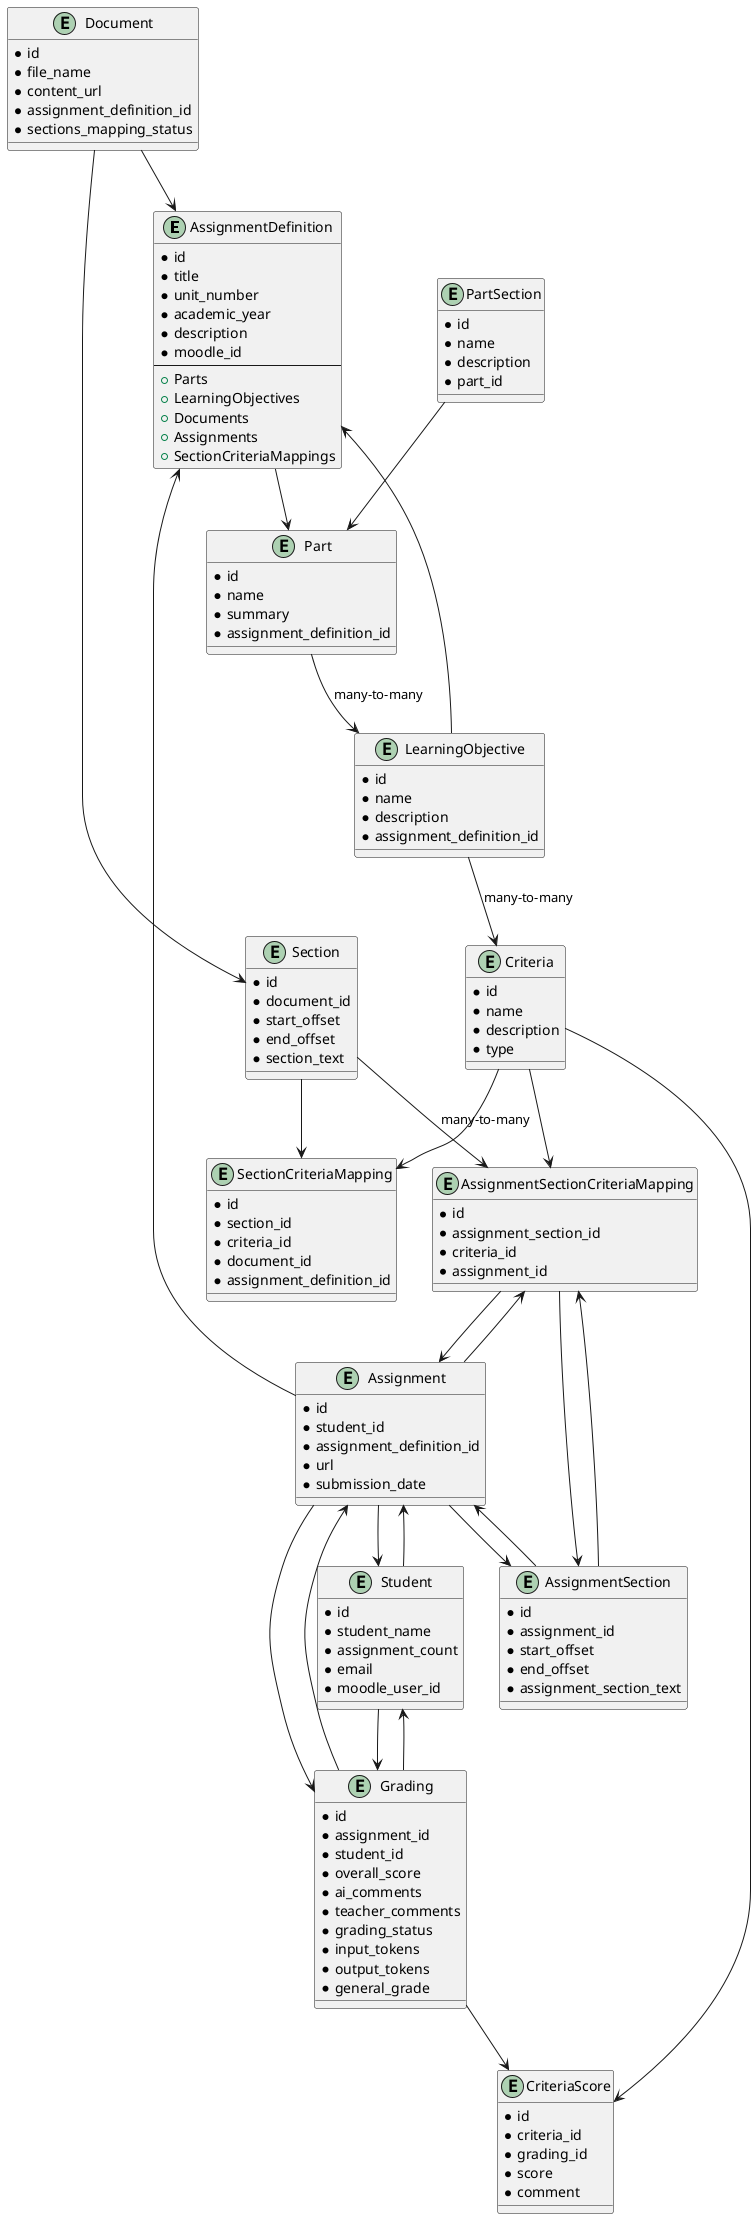 @startuml

entity AssignmentDefinition {
  * id
  * title
  * unit_number
  * academic_year
  * description
  * moodle_id
  --
  + Parts
  + LearningObjectives
  + Documents
  + Assignments
  + SectionCriteriaMappings
}

entity Part {
  * id
  * name
  * summary
  * assignment_definition_id
}

entity PartSection {
  * id
  * name
  * description
  * part_id
}

entity LearningObjective {
  * id
  * name
  * description
  * assignment_definition_id
}

entity Criteria {
  * id
  * name
  * description
  * type
}

entity CriteriaScore {
  * id
  * criteria_id
  * grading_id
  * score
  * comment
}

entity Document {
  * id
  * file_name
  * content_url
  * assignment_definition_id
  * sections_mapping_status
}

entity Section {
  * id
  * document_id
  * start_offset
  * end_offset
  * section_text
}

entity SectionCriteriaMapping {
  * id
  * section_id
  * criteria_id
  * document_id
  * assignment_definition_id
}

entity Assignment {
  * id
  * student_id
  * assignment_definition_id
  * url
  * submission_date
}

entity AssignmentSection {
  * id
  * assignment_id
  * start_offset
  * end_offset
  * assignment_section_text
}

entity AssignmentSectionCriteriaMapping {
  * id
  * assignment_section_id
  * criteria_id
  * assignment_id
}

entity Grading {
  * id
  * assignment_id
  * student_id
  * overall_score
  * ai_comments
  * teacher_comments
  * grading_status
  * input_tokens
  * output_tokens
  * general_grade
}

entity Student {
  * id
  * student_name
  * assignment_count
  * email
  * moodle_user_id
}

AssignmentDefinition --> Part
PartSection --> Part
Part --> LearningObjective : many-to-many
LearningObjective --> AssignmentDefinition
LearningObjective --> Criteria : many-to-many
Criteria --> CriteriaScore
Criteria --> SectionCriteriaMapping
Criteria --> AssignmentSectionCriteriaMapping
Document --> AssignmentDefinition
Document --> Section
Section --> SectionCriteriaMapping
Section --> AssignmentSectionCriteriaMapping : many-to-many
Assignment --> Student
Assignment --> AssignmentDefinition
Assignment --> AssignmentSection
Assignment --> Grading
Assignment--> AssignmentSectionCriteriaMapping
AssignmentSection --> Assignment
AssignmentSection --> AssignmentSectionCriteriaMapping
AssignmentSectionCriteriaMapping --> AssignmentSection
AssignmentSectionCriteriaMapping --> Assignment
Grading --> Assignment
Grading --> Student
Grading --> CriteriaScore
Student --> Assignment
Student --> Grading

@enduml